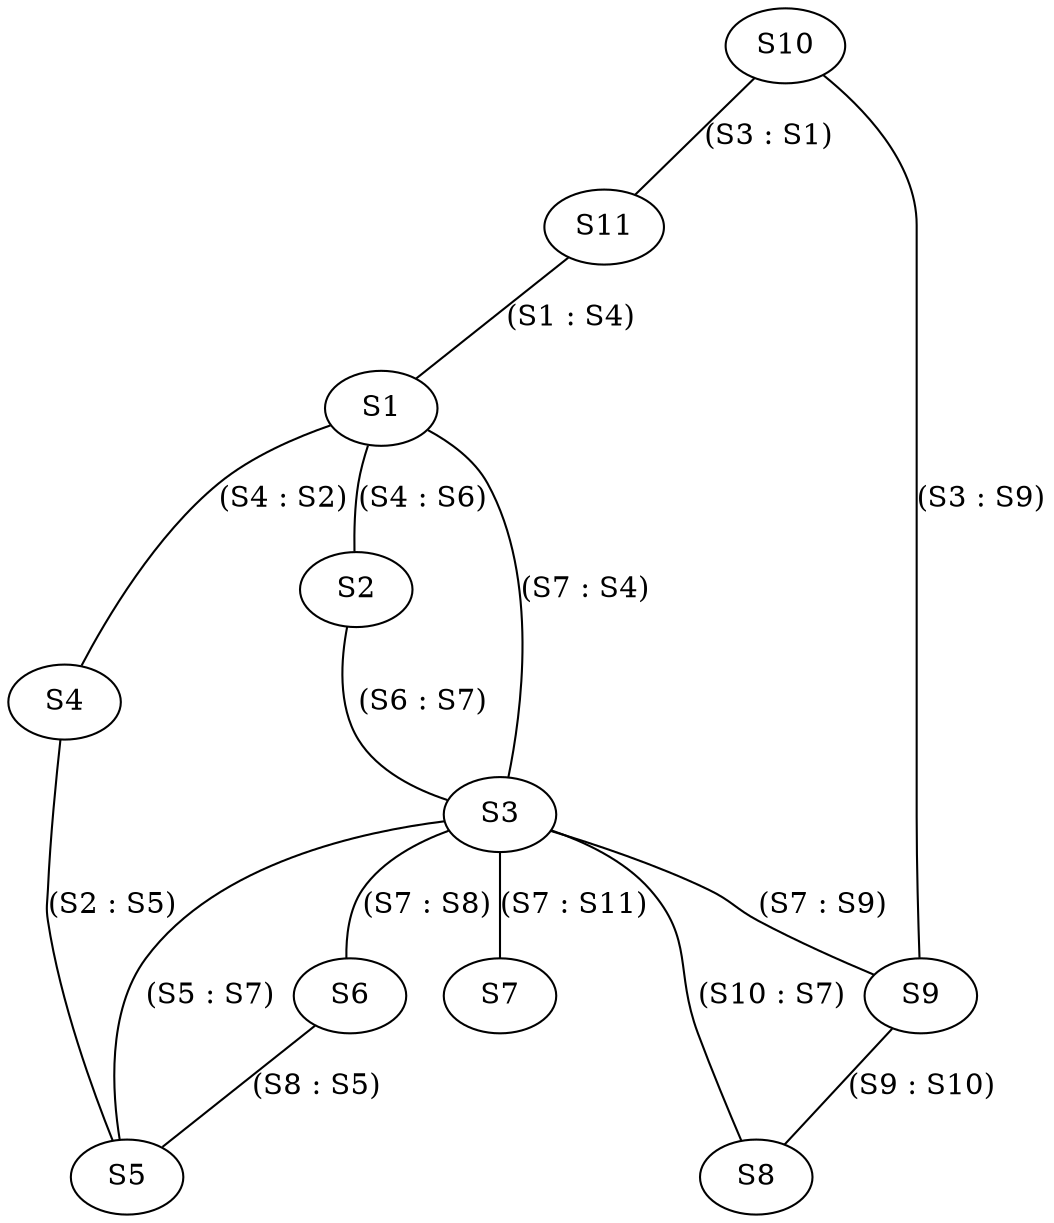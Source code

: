 graph G {
  1 [label = "S1"];
  2 [label = "S2"];
  3 [label = "S3"];
  4 [label = "S4"];
  5 [label = "S5"];
  6 [label = "S6"];
  7 [label = "S7"];
  8 [label = "S8"];
  9 [label = "S9"];
  10 [label = "S10"];
  11 [label = "S11"];
  11 -- 1 [label = "(S1 : S4)"];
  1 -- 4 [label = "(S4 : S2)"];
  4 -- 5 [label = "(S2 : S5)"];
  5 -- 3 [label = "(S5 : S7)"];
  3 -- 1 [label = "(S7 : S4)"];
  1 -- 2 [label = "(S4 : S6)"];
  2 -- 3 [label = "(S6 : S7)"];
  3 -- 9 [label = "(S7 : S9)"];
  9 -- 8 [label = "(S9 : S10)"];
  8 -- 3 [label = "(S10 : S7)"];
  3 -- 6 [label = "(S7 : S8)"];
  6 -- 5 [label = "(S8 : S5)"];
  3 -- 7 [label = "(S7 : S11)"];
  10 -- 11 [label = "(S3 : S1)"];
  10 -- 9 [label = "(S3 : S9)"];
}
